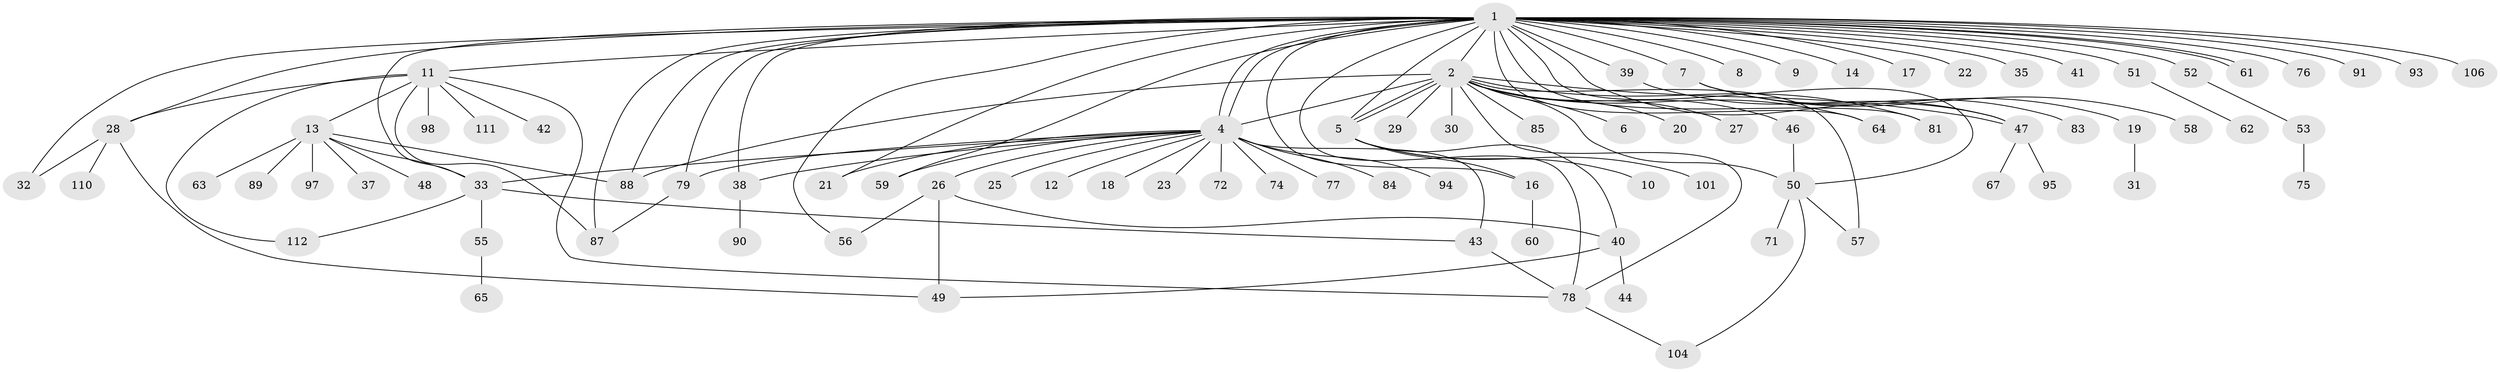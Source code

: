 // original degree distribution, {34: 0.008928571428571428, 22: 0.017857142857142856, 10: 0.008928571428571428, 8: 0.026785714285714284, 2: 0.21428571428571427, 5: 0.03571428571428571, 1: 0.49107142857142855, 3: 0.125, 4: 0.05357142857142857, 7: 0.008928571428571428, 6: 0.008928571428571428}
// Generated by graph-tools (version 1.1) at 2025/11/02/27/25 16:11:13]
// undirected, 87 vertices, 121 edges
graph export_dot {
graph [start="1"]
  node [color=gray90,style=filled];
  1 [super="+3"];
  2 [super="+105"];
  4 [super="+73"];
  5 [super="+15"];
  6 [super="+99"];
  7 [super="+82"];
  8;
  9;
  10;
  11 [super="+68"];
  12;
  13 [super="+86"];
  14;
  16 [super="+107"];
  17;
  18;
  19 [super="+24"];
  20;
  21;
  22;
  23;
  25;
  26 [super="+34"];
  27;
  28 [super="+45"];
  29;
  30;
  31;
  32;
  33 [super="+36"];
  35;
  37;
  38 [super="+54"];
  39;
  40 [super="+92"];
  41;
  42;
  43;
  44 [super="+70"];
  46;
  47 [super="+69"];
  48;
  49 [super="+96"];
  50;
  51;
  52;
  53 [super="+80"];
  55;
  56;
  57 [super="+100"];
  58;
  59;
  60;
  61 [super="+109"];
  62 [super="+66"];
  63;
  64;
  65;
  67;
  71;
  72;
  74;
  75;
  76;
  77;
  78 [super="+102"];
  79 [super="+108"];
  81;
  83;
  84;
  85;
  87;
  88 [super="+103"];
  89;
  90;
  91;
  93;
  94;
  95;
  97;
  98;
  101;
  104;
  106;
  110;
  111;
  112;
  1 -- 2;
  1 -- 4 [weight=3];
  1 -- 4;
  1 -- 5 [weight=2];
  1 -- 7;
  1 -- 11;
  1 -- 14;
  1 -- 16;
  1 -- 21;
  1 -- 32;
  1 -- 35;
  1 -- 39;
  1 -- 41;
  1 -- 50;
  1 -- 52;
  1 -- 56;
  1 -- 59;
  1 -- 61;
  1 -- 61;
  1 -- 64;
  1 -- 76;
  1 -- 78;
  1 -- 79;
  1 -- 81;
  1 -- 87;
  1 -- 88;
  1 -- 91;
  1 -- 93;
  1 -- 106;
  1 -- 33;
  1 -- 38;
  1 -- 8;
  1 -- 9;
  1 -- 17;
  1 -- 51;
  1 -- 22;
  1 -- 28;
  1 -- 47;
  2 -- 4 [weight=2];
  2 -- 5 [weight=2];
  2 -- 5;
  2 -- 6 [weight=2];
  2 -- 20;
  2 -- 27;
  2 -- 29;
  2 -- 30;
  2 -- 46;
  2 -- 47 [weight=2];
  2 -- 50;
  2 -- 64;
  2 -- 78;
  2 -- 81;
  2 -- 85;
  2 -- 57;
  2 -- 88;
  4 -- 12;
  4 -- 18;
  4 -- 21;
  4 -- 23;
  4 -- 25;
  4 -- 26;
  4 -- 33;
  4 -- 43;
  4 -- 59;
  4 -- 72;
  4 -- 74;
  4 -- 77;
  4 -- 79;
  4 -- 84;
  4 -- 94;
  4 -- 38;
  5 -- 10;
  5 -- 16;
  5 -- 40;
  5 -- 101;
  7 -- 19;
  7 -- 58;
  7 -- 83;
  11 -- 13;
  11 -- 42;
  11 -- 98;
  11 -- 111;
  11 -- 112;
  11 -- 78;
  11 -- 28;
  11 -- 87;
  13 -- 37;
  13 -- 48;
  13 -- 63;
  13 -- 89;
  13 -- 97;
  13 -- 33;
  13 -- 88;
  16 -- 60;
  19 -- 31;
  26 -- 40 [weight=2];
  26 -- 49;
  26 -- 56;
  28 -- 110;
  28 -- 32;
  28 -- 49;
  33 -- 43;
  33 -- 55;
  33 -- 112;
  38 -- 90;
  39 -- 47;
  40 -- 44;
  40 -- 49;
  43 -- 78;
  46 -- 50;
  47 -- 67;
  47 -- 95;
  50 -- 57;
  50 -- 71;
  50 -- 104;
  51 -- 62;
  52 -- 53;
  53 -- 75;
  55 -- 65;
  78 -- 104;
  79 -- 87;
}
